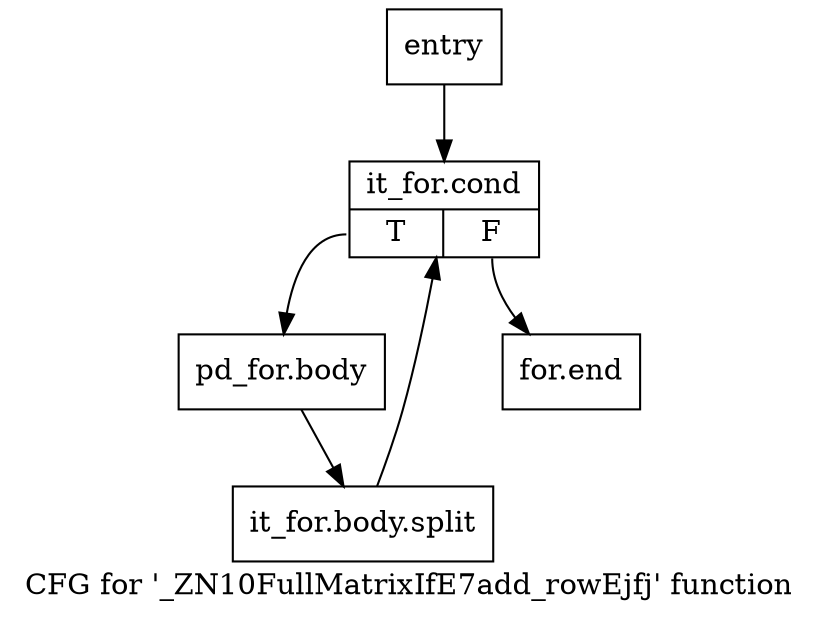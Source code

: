 digraph "CFG for '_ZN10FullMatrixIfE7add_rowEjfj' function" {
	label="CFG for '_ZN10FullMatrixIfE7add_rowEjfj' function";

	Node0x56a2f50 [shape=record,label="{entry}"];
	Node0x56a2f50 -> Node0x56a2fa0;
	Node0x56a2fa0 [shape=record,label="{it_for.cond|{<s0>T|<s1>F}}"];
	Node0x56a2fa0:s0 -> Node0x56a2ff0;
	Node0x56a2fa0:s1 -> Node0x56a3040;
	Node0x56a2ff0 [shape=record,label="{pd_for.body}"];
	Node0x56a2ff0 -> Node0xa871820;
	Node0xa871820 [shape=record,label="{it_for.body.split}"];
	Node0xa871820 -> Node0x56a2fa0;
	Node0x56a3040 [shape=record,label="{for.end}"];
}
